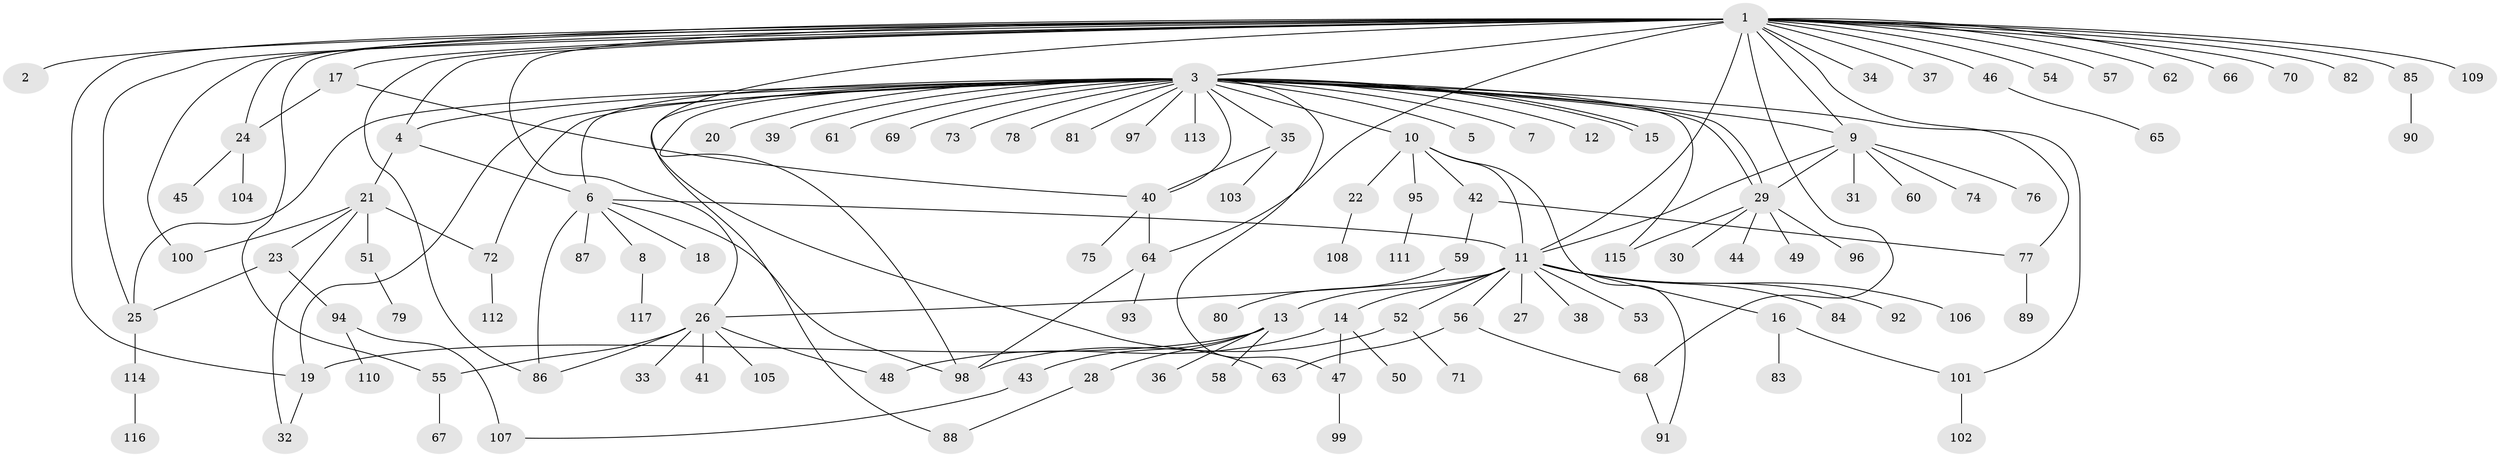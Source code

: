 // coarse degree distribution, {1: 0.8285714285714286, 2: 0.07142857142857142, 6: 0.014285714285714285, 27: 0.014285714285714285, 31: 0.014285714285714285, 3: 0.02857142857142857, 5: 0.02857142857142857}
// Generated by graph-tools (version 1.1) at 2025/51/03/04/25 21:51:57]
// undirected, 117 vertices, 153 edges
graph export_dot {
graph [start="1"]
  node [color=gray90,style=filled];
  1;
  2;
  3;
  4;
  5;
  6;
  7;
  8;
  9;
  10;
  11;
  12;
  13;
  14;
  15;
  16;
  17;
  18;
  19;
  20;
  21;
  22;
  23;
  24;
  25;
  26;
  27;
  28;
  29;
  30;
  31;
  32;
  33;
  34;
  35;
  36;
  37;
  38;
  39;
  40;
  41;
  42;
  43;
  44;
  45;
  46;
  47;
  48;
  49;
  50;
  51;
  52;
  53;
  54;
  55;
  56;
  57;
  58;
  59;
  60;
  61;
  62;
  63;
  64;
  65;
  66;
  67;
  68;
  69;
  70;
  71;
  72;
  73;
  74;
  75;
  76;
  77;
  78;
  79;
  80;
  81;
  82;
  83;
  84;
  85;
  86;
  87;
  88;
  89;
  90;
  91;
  92;
  93;
  94;
  95;
  96;
  97;
  98;
  99;
  100;
  101;
  102;
  103;
  104;
  105;
  106;
  107;
  108;
  109;
  110;
  111;
  112;
  113;
  114;
  115;
  116;
  117;
  1 -- 2;
  1 -- 3;
  1 -- 4;
  1 -- 9;
  1 -- 11;
  1 -- 17;
  1 -- 19;
  1 -- 24;
  1 -- 25;
  1 -- 26;
  1 -- 34;
  1 -- 37;
  1 -- 46;
  1 -- 54;
  1 -- 55;
  1 -- 57;
  1 -- 62;
  1 -- 63;
  1 -- 64;
  1 -- 66;
  1 -- 68;
  1 -- 70;
  1 -- 77;
  1 -- 82;
  1 -- 85;
  1 -- 86;
  1 -- 100;
  1 -- 109;
  3 -- 4;
  3 -- 5;
  3 -- 6;
  3 -- 7;
  3 -- 9;
  3 -- 10;
  3 -- 12;
  3 -- 15;
  3 -- 15;
  3 -- 19;
  3 -- 20;
  3 -- 25;
  3 -- 29;
  3 -- 29;
  3 -- 35;
  3 -- 39;
  3 -- 40;
  3 -- 47;
  3 -- 61;
  3 -- 69;
  3 -- 72;
  3 -- 73;
  3 -- 78;
  3 -- 81;
  3 -- 88;
  3 -- 97;
  3 -- 98;
  3 -- 101;
  3 -- 113;
  3 -- 115;
  4 -- 6;
  4 -- 21;
  6 -- 8;
  6 -- 11;
  6 -- 18;
  6 -- 86;
  6 -- 87;
  6 -- 98;
  8 -- 117;
  9 -- 11;
  9 -- 29;
  9 -- 31;
  9 -- 60;
  9 -- 74;
  9 -- 76;
  10 -- 11;
  10 -- 22;
  10 -- 42;
  10 -- 91;
  10 -- 95;
  11 -- 13;
  11 -- 14;
  11 -- 16;
  11 -- 26;
  11 -- 27;
  11 -- 38;
  11 -- 52;
  11 -- 53;
  11 -- 56;
  11 -- 84;
  11 -- 92;
  11 -- 106;
  13 -- 19;
  13 -- 28;
  13 -- 36;
  13 -- 43;
  13 -- 58;
  14 -- 47;
  14 -- 48;
  14 -- 50;
  16 -- 83;
  16 -- 101;
  17 -- 24;
  17 -- 40;
  19 -- 32;
  21 -- 23;
  21 -- 32;
  21 -- 51;
  21 -- 72;
  21 -- 100;
  22 -- 108;
  23 -- 25;
  23 -- 94;
  24 -- 45;
  24 -- 104;
  25 -- 114;
  26 -- 33;
  26 -- 41;
  26 -- 48;
  26 -- 55;
  26 -- 86;
  26 -- 105;
  28 -- 88;
  29 -- 30;
  29 -- 44;
  29 -- 49;
  29 -- 96;
  29 -- 115;
  35 -- 40;
  35 -- 103;
  40 -- 64;
  40 -- 75;
  42 -- 59;
  42 -- 77;
  43 -- 107;
  46 -- 65;
  47 -- 99;
  51 -- 79;
  52 -- 71;
  52 -- 98;
  55 -- 67;
  56 -- 63;
  56 -- 68;
  59 -- 80;
  64 -- 93;
  64 -- 98;
  68 -- 91;
  72 -- 112;
  77 -- 89;
  85 -- 90;
  94 -- 107;
  94 -- 110;
  95 -- 111;
  101 -- 102;
  114 -- 116;
}
